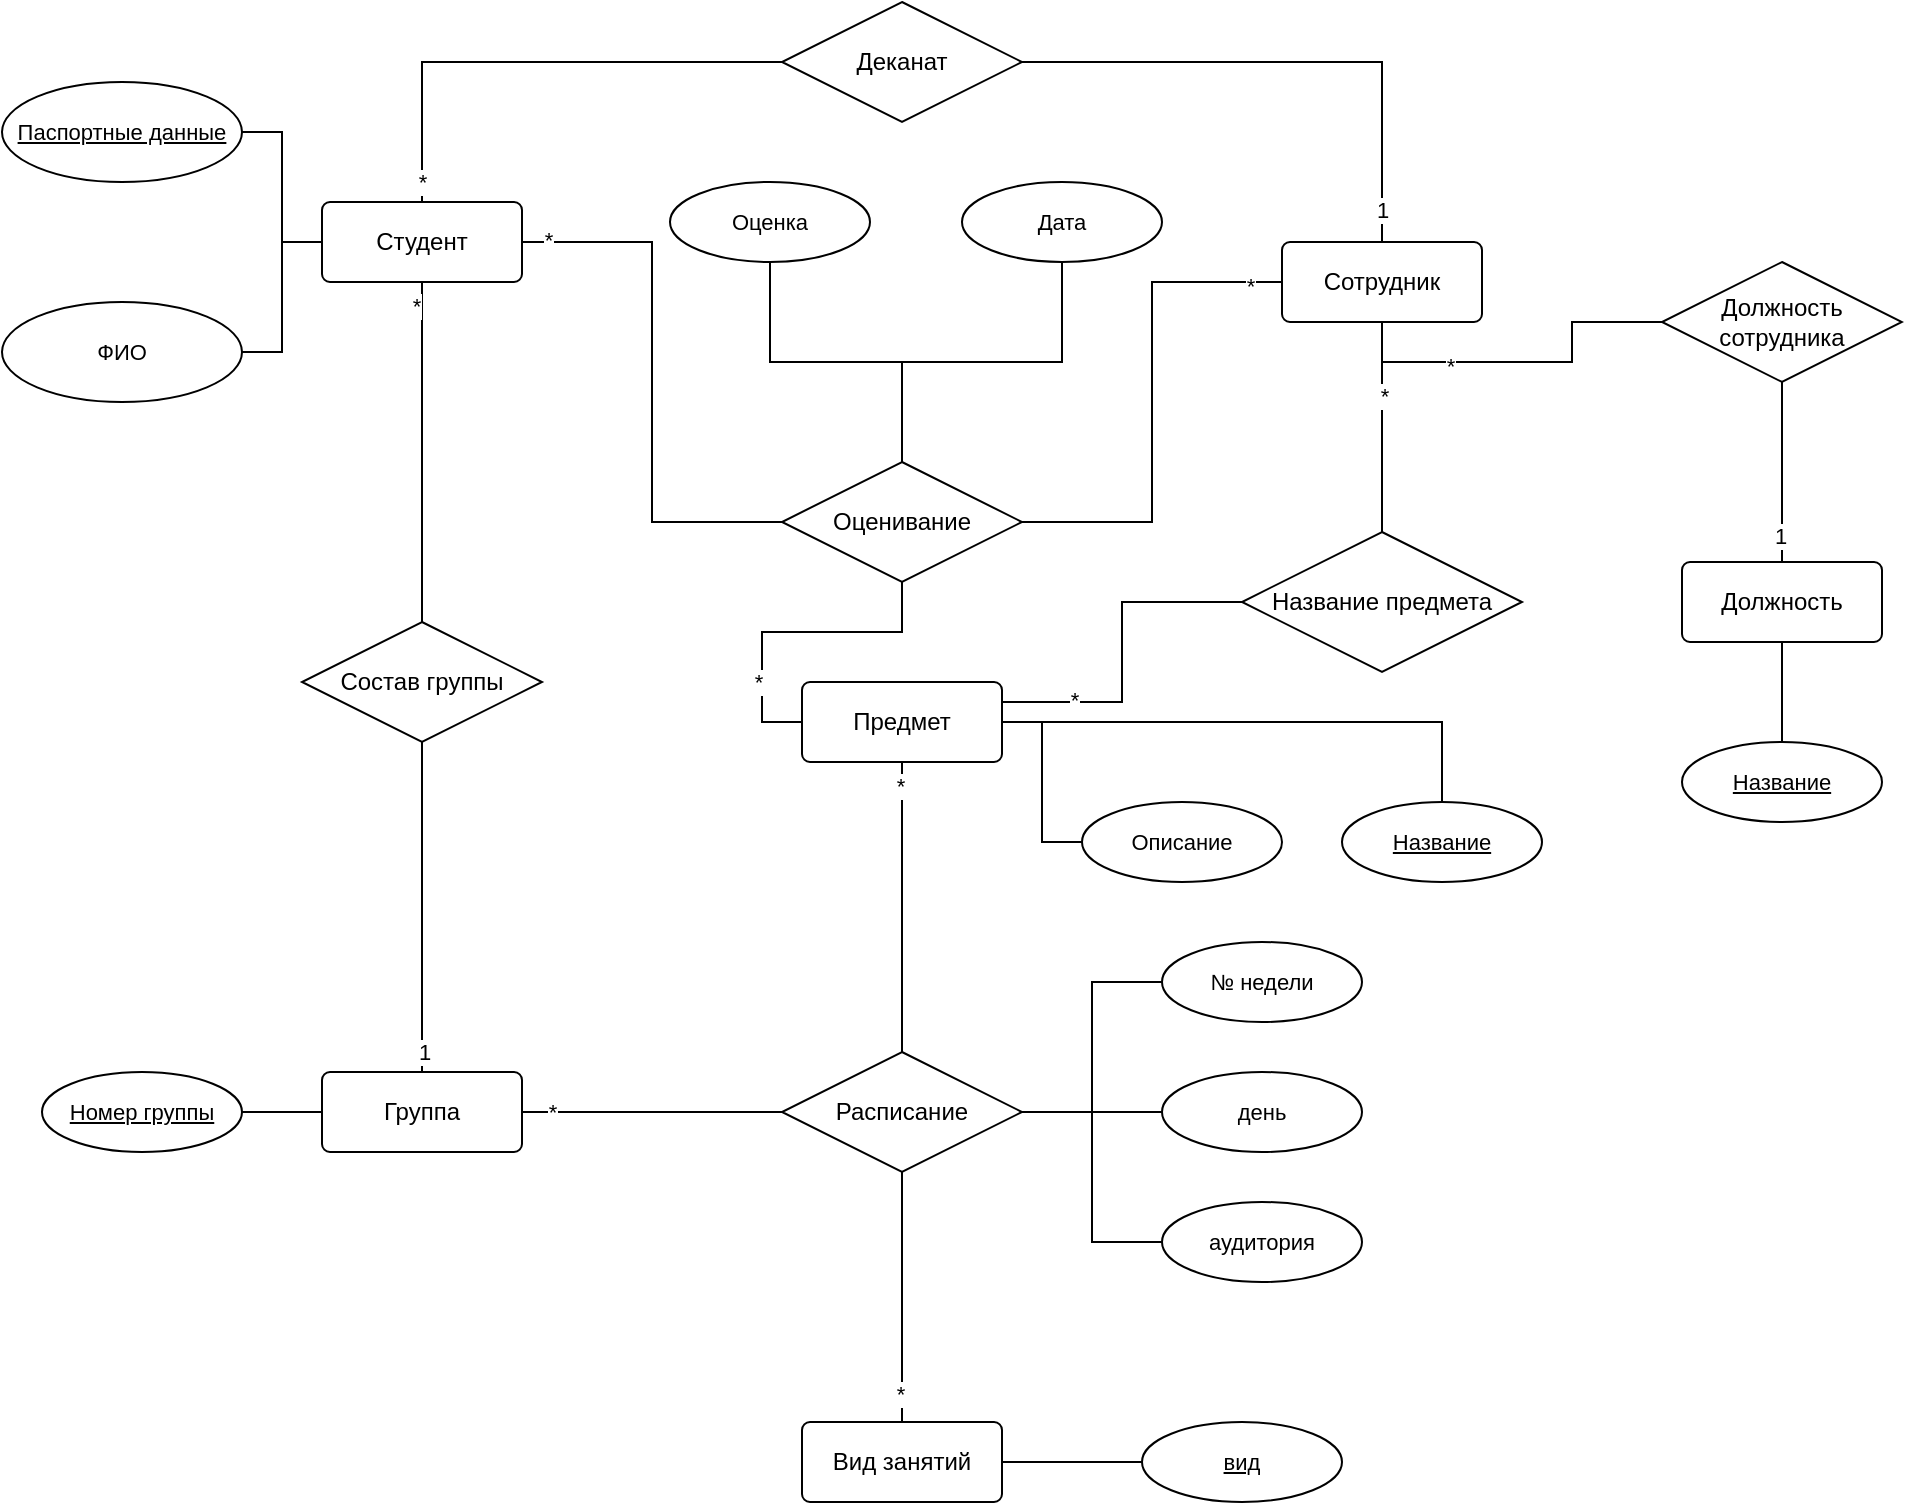 <mxfile version="24.7.10">
  <diagram name="Страница — 1" id="SB3F7TAPo3gbIM2Y3QCS">
    <mxGraphModel dx="782" dy="446" grid="1" gridSize="10" guides="1" tooltips="1" connect="1" arrows="1" fold="1" page="1" pageScale="1" pageWidth="827" pageHeight="1169" math="0" shadow="0">
      <root>
        <mxCell id="0" />
        <mxCell id="1" parent="0" />
        <mxCell id="kLRiGpMpUWYHcSc46owO-39" style="edgeStyle=orthogonalEdgeStyle;rounded=0;orthogonalLoop=1;jettySize=auto;html=1;entryX=0;entryY=0.5;entryDx=0;entryDy=0;strokeColor=default;endArrow=none;endFill=0;exitX=0.5;exitY=0;exitDx=0;exitDy=0;" edge="1" parent="1" source="kLRiGpMpUWYHcSc46owO-27" target="kLRiGpMpUWYHcSc46owO-30">
          <mxGeometry relative="1" as="geometry" />
        </mxCell>
        <mxCell id="kLRiGpMpUWYHcSc46owO-44" value="*" style="edgeLabel;html=1;align=center;verticalAlign=middle;resizable=0;points=[];" vertex="1" connectable="0" parent="kLRiGpMpUWYHcSc46owO-39">
          <mxGeometry x="0.719" y="1" relative="1" as="geometry">
            <mxPoint x="-145" y="61" as="offset" />
          </mxGeometry>
        </mxCell>
        <mxCell id="kLRiGpMpUWYHcSc46owO-67" style="edgeStyle=orthogonalEdgeStyle;shape=connector;rounded=0;orthogonalLoop=1;jettySize=auto;html=1;entryX=0.5;entryY=0;entryDx=0;entryDy=0;strokeColor=default;align=center;verticalAlign=middle;fontFamily=Helvetica;fontSize=11;fontColor=default;labelBackgroundColor=default;endArrow=none;endFill=0;" edge="1" parent="1" source="kLRiGpMpUWYHcSc46owO-27" target="kLRiGpMpUWYHcSc46owO-66">
          <mxGeometry relative="1" as="geometry" />
        </mxCell>
        <mxCell id="kLRiGpMpUWYHcSc46owO-121" value="*" style="edgeLabel;html=1;align=center;verticalAlign=middle;resizable=0;points=[];fontFamily=Helvetica;fontSize=11;fontColor=default;labelBackgroundColor=default;" vertex="1" connectable="0" parent="kLRiGpMpUWYHcSc46owO-67">
          <mxGeometry x="-0.859" y="-3" relative="1" as="geometry">
            <mxPoint as="offset" />
          </mxGeometry>
        </mxCell>
        <mxCell id="kLRiGpMpUWYHcSc46owO-27" value="Студент" style="rounded=1;arcSize=10;whiteSpace=wrap;html=1;align=center;" vertex="1" parent="1">
          <mxGeometry x="190" y="190" width="100" height="40" as="geometry" />
        </mxCell>
        <mxCell id="kLRiGpMpUWYHcSc46owO-49" style="edgeStyle=orthogonalEdgeStyle;shape=connector;rounded=0;orthogonalLoop=1;jettySize=auto;html=1;entryX=0.5;entryY=0;entryDx=0;entryDy=0;strokeColor=default;align=center;verticalAlign=middle;fontFamily=Helvetica;fontSize=11;fontColor=default;labelBackgroundColor=default;endArrow=none;endFill=0;" edge="1" parent="1" source="kLRiGpMpUWYHcSc46owO-30" target="kLRiGpMpUWYHcSc46owO-47">
          <mxGeometry relative="1" as="geometry" />
        </mxCell>
        <mxCell id="kLRiGpMpUWYHcSc46owO-120" value="1" style="edgeLabel;html=1;align=center;verticalAlign=middle;resizable=0;points=[];fontFamily=Helvetica;fontSize=11;fontColor=default;labelBackgroundColor=default;" vertex="1" connectable="0" parent="kLRiGpMpUWYHcSc46owO-49">
          <mxGeometry x="0.878" relative="1" as="geometry">
            <mxPoint as="offset" />
          </mxGeometry>
        </mxCell>
        <mxCell id="kLRiGpMpUWYHcSc46owO-30" value="Деканат" style="shape=rhombus;perimeter=rhombusPerimeter;whiteSpace=wrap;html=1;align=center;" vertex="1" parent="1">
          <mxGeometry x="420" y="90" width="120" height="60" as="geometry" />
        </mxCell>
        <mxCell id="kLRiGpMpUWYHcSc46owO-47" value="Сотрудник" style="rounded=1;arcSize=10;whiteSpace=wrap;html=1;align=center;" vertex="1" parent="1">
          <mxGeometry x="670" y="210" width="100" height="40" as="geometry" />
        </mxCell>
        <mxCell id="kLRiGpMpUWYHcSc46owO-52" value="Группа" style="rounded=1;arcSize=10;whiteSpace=wrap;html=1;align=center;" vertex="1" parent="1">
          <mxGeometry x="190" y="625" width="100" height="40" as="geometry" />
        </mxCell>
        <mxCell id="kLRiGpMpUWYHcSc46owO-56" value="Оценка" style="ellipse;whiteSpace=wrap;html=1;align=center;fontFamily=Helvetica;fontSize=11;fontColor=default;labelBackgroundColor=default;" vertex="1" parent="1">
          <mxGeometry x="364" y="180" width="100" height="40" as="geometry" />
        </mxCell>
        <mxCell id="kLRiGpMpUWYHcSc46owO-64" style="edgeStyle=orthogonalEdgeStyle;shape=connector;rounded=0;orthogonalLoop=1;jettySize=auto;html=1;entryX=0;entryY=0.5;entryDx=0;entryDy=0;strokeColor=default;align=center;verticalAlign=middle;fontFamily=Helvetica;fontSize=11;fontColor=default;labelBackgroundColor=default;endArrow=none;endFill=0;" edge="1" parent="1" source="kLRiGpMpUWYHcSc46owO-57" target="kLRiGpMpUWYHcSc46owO-27">
          <mxGeometry relative="1" as="geometry" />
        </mxCell>
        <mxCell id="kLRiGpMpUWYHcSc46owO-57" value="Паспортные данные" style="ellipse;whiteSpace=wrap;html=1;align=center;fontStyle=4;fontFamily=Helvetica;fontSize=11;fontColor=default;labelBackgroundColor=default;" vertex="1" parent="1">
          <mxGeometry x="30" y="130" width="120" height="50" as="geometry" />
        </mxCell>
        <mxCell id="kLRiGpMpUWYHcSc46owO-60" style="edgeStyle=orthogonalEdgeStyle;shape=connector;rounded=0;orthogonalLoop=1;jettySize=auto;html=1;entryX=0.5;entryY=1;entryDx=0;entryDy=0;strokeColor=default;align=center;verticalAlign=middle;fontFamily=Helvetica;fontSize=11;fontColor=default;labelBackgroundColor=default;endArrow=none;endFill=0;" edge="1" parent="1" source="kLRiGpMpUWYHcSc46owO-58" target="kLRiGpMpUWYHcSc46owO-56">
          <mxGeometry relative="1" as="geometry" />
        </mxCell>
        <mxCell id="kLRiGpMpUWYHcSc46owO-61" style="edgeStyle=orthogonalEdgeStyle;shape=connector;rounded=0;orthogonalLoop=1;jettySize=auto;html=1;entryX=0.5;entryY=1;entryDx=0;entryDy=0;strokeColor=default;align=center;verticalAlign=middle;fontFamily=Helvetica;fontSize=11;fontColor=default;labelBackgroundColor=default;endArrow=none;endFill=0;" edge="1" parent="1" source="kLRiGpMpUWYHcSc46owO-58" target="kLRiGpMpUWYHcSc46owO-59">
          <mxGeometry relative="1" as="geometry" />
        </mxCell>
        <mxCell id="kLRiGpMpUWYHcSc46owO-83" value="" style="edgeStyle=orthogonalEdgeStyle;shape=connector;rounded=0;orthogonalLoop=1;jettySize=auto;html=1;strokeColor=default;align=center;verticalAlign=middle;fontFamily=Helvetica;fontSize=11;fontColor=default;labelBackgroundColor=default;endArrow=none;endFill=0;entryX=0;entryY=0.5;entryDx=0;entryDy=0;" edge="1" parent="1" source="kLRiGpMpUWYHcSc46owO-58" target="kLRiGpMpUWYHcSc46owO-75">
          <mxGeometry relative="1" as="geometry" />
        </mxCell>
        <mxCell id="kLRiGpMpUWYHcSc46owO-129" value="*" style="edgeLabel;html=1;align=center;verticalAlign=middle;resizable=0;points=[];fontFamily=Helvetica;fontSize=11;fontColor=default;labelBackgroundColor=default;" vertex="1" connectable="0" parent="kLRiGpMpUWYHcSc46owO-83">
          <mxGeometry x="0.5" y="-2" relative="1" as="geometry">
            <mxPoint as="offset" />
          </mxGeometry>
        </mxCell>
        <mxCell id="kLRiGpMpUWYHcSc46owO-85" style="edgeStyle=orthogonalEdgeStyle;shape=connector;rounded=0;orthogonalLoop=1;jettySize=auto;html=1;entryX=1;entryY=0.5;entryDx=0;entryDy=0;strokeColor=default;align=center;verticalAlign=middle;fontFamily=Helvetica;fontSize=11;fontColor=default;labelBackgroundColor=default;endArrow=none;endFill=0;" edge="1" parent="1" source="kLRiGpMpUWYHcSc46owO-58" target="kLRiGpMpUWYHcSc46owO-27">
          <mxGeometry relative="1" as="geometry" />
        </mxCell>
        <mxCell id="kLRiGpMpUWYHcSc46owO-119" value="*" style="edgeLabel;html=1;align=center;verticalAlign=middle;resizable=0;points=[];fontFamily=Helvetica;fontSize=11;fontColor=default;labelBackgroundColor=default;" vertex="1" connectable="0" parent="kLRiGpMpUWYHcSc46owO-85">
          <mxGeometry x="0.905" y="-1" relative="1" as="geometry">
            <mxPoint as="offset" />
          </mxGeometry>
        </mxCell>
        <mxCell id="kLRiGpMpUWYHcSc46owO-136" style="edgeStyle=orthogonalEdgeStyle;shape=connector;rounded=0;orthogonalLoop=1;jettySize=auto;html=1;entryX=0;entryY=0.5;entryDx=0;entryDy=0;strokeColor=default;align=center;verticalAlign=middle;fontFamily=Helvetica;fontSize=11;fontColor=default;labelBackgroundColor=default;endArrow=none;endFill=0;" edge="1" parent="1" source="kLRiGpMpUWYHcSc46owO-58" target="kLRiGpMpUWYHcSc46owO-47">
          <mxGeometry relative="1" as="geometry" />
        </mxCell>
        <mxCell id="kLRiGpMpUWYHcSc46owO-137" value="*" style="edgeLabel;html=1;align=center;verticalAlign=middle;resizable=0;points=[];fontFamily=Helvetica;fontSize=11;fontColor=default;labelBackgroundColor=default;" vertex="1" connectable="0" parent="kLRiGpMpUWYHcSc46owO-136">
          <mxGeometry x="0.866" y="-2" relative="1" as="geometry">
            <mxPoint as="offset" />
          </mxGeometry>
        </mxCell>
        <mxCell id="kLRiGpMpUWYHcSc46owO-58" value="Оценивание" style="shape=rhombus;perimeter=rhombusPerimeter;whiteSpace=wrap;html=1;align=center;" vertex="1" parent="1">
          <mxGeometry x="420" y="320" width="120" height="60" as="geometry" />
        </mxCell>
        <mxCell id="kLRiGpMpUWYHcSc46owO-59" value="Дата" style="ellipse;whiteSpace=wrap;html=1;align=center;fontFamily=Helvetica;fontSize=11;fontColor=default;labelBackgroundColor=default;" vertex="1" parent="1">
          <mxGeometry x="510" y="180" width="100" height="40" as="geometry" />
        </mxCell>
        <mxCell id="kLRiGpMpUWYHcSc46owO-65" style="edgeStyle=orthogonalEdgeStyle;shape=connector;rounded=0;orthogonalLoop=1;jettySize=auto;html=1;entryX=0;entryY=0.5;entryDx=0;entryDy=0;strokeColor=default;align=center;verticalAlign=middle;fontFamily=Helvetica;fontSize=11;fontColor=default;labelBackgroundColor=default;endArrow=none;endFill=0;" edge="1" parent="1" source="kLRiGpMpUWYHcSc46owO-62" target="kLRiGpMpUWYHcSc46owO-27">
          <mxGeometry relative="1" as="geometry" />
        </mxCell>
        <mxCell id="kLRiGpMpUWYHcSc46owO-62" value="ФИО" style="ellipse;whiteSpace=wrap;html=1;align=center;fontFamily=Helvetica;fontSize=11;fontColor=default;labelBackgroundColor=default;" vertex="1" parent="1">
          <mxGeometry x="30" y="240" width="120" height="50" as="geometry" />
        </mxCell>
        <mxCell id="kLRiGpMpUWYHcSc46owO-68" style="edgeStyle=orthogonalEdgeStyle;shape=connector;rounded=0;orthogonalLoop=1;jettySize=auto;html=1;entryX=0.5;entryY=0;entryDx=0;entryDy=0;strokeColor=default;align=center;verticalAlign=middle;fontFamily=Helvetica;fontSize=11;fontColor=default;labelBackgroundColor=default;endArrow=none;endFill=0;" edge="1" parent="1" source="kLRiGpMpUWYHcSc46owO-66" target="kLRiGpMpUWYHcSc46owO-52">
          <mxGeometry relative="1" as="geometry" />
        </mxCell>
        <mxCell id="kLRiGpMpUWYHcSc46owO-122" value="1" style="edgeLabel;html=1;align=center;verticalAlign=middle;resizable=0;points=[];fontFamily=Helvetica;fontSize=11;fontColor=default;labelBackgroundColor=default;" vertex="1" connectable="0" parent="kLRiGpMpUWYHcSc46owO-68">
          <mxGeometry x="0.88" y="1" relative="1" as="geometry">
            <mxPoint as="offset" />
          </mxGeometry>
        </mxCell>
        <mxCell id="kLRiGpMpUWYHcSc46owO-66" value="Состав группы" style="shape=rhombus;perimeter=rhombusPerimeter;whiteSpace=wrap;html=1;align=center;" vertex="1" parent="1">
          <mxGeometry x="180" y="400" width="120" height="60" as="geometry" />
        </mxCell>
        <mxCell id="kLRiGpMpUWYHcSc46owO-73" style="edgeStyle=orthogonalEdgeStyle;shape=connector;rounded=0;orthogonalLoop=1;jettySize=auto;html=1;entryX=0;entryY=0.5;entryDx=0;entryDy=0;strokeColor=default;align=center;verticalAlign=middle;fontFamily=Helvetica;fontSize=11;fontColor=default;labelBackgroundColor=default;endArrow=none;endFill=0;" edge="1" parent="1" source="kLRiGpMpUWYHcSc46owO-72" target="kLRiGpMpUWYHcSc46owO-52">
          <mxGeometry relative="1" as="geometry" />
        </mxCell>
        <mxCell id="kLRiGpMpUWYHcSc46owO-72" value="Номер группы" style="ellipse;whiteSpace=wrap;html=1;align=center;fontStyle=4;fontFamily=Helvetica;fontSize=11;fontColor=default;labelBackgroundColor=default;" vertex="1" parent="1">
          <mxGeometry x="50" y="625" width="100" height="40" as="geometry" />
        </mxCell>
        <mxCell id="kLRiGpMpUWYHcSc46owO-89" style="edgeStyle=orthogonalEdgeStyle;shape=connector;rounded=0;orthogonalLoop=1;jettySize=auto;html=1;entryX=0.5;entryY=1;entryDx=0;entryDy=0;strokeColor=default;align=center;verticalAlign=middle;fontFamily=Helvetica;fontSize=11;fontColor=default;labelBackgroundColor=default;endArrow=none;endFill=0;" edge="1" parent="1" source="kLRiGpMpUWYHcSc46owO-74" target="kLRiGpMpUWYHcSc46owO-75">
          <mxGeometry relative="1" as="geometry" />
        </mxCell>
        <mxCell id="kLRiGpMpUWYHcSc46owO-126" value="*" style="edgeLabel;html=1;align=center;verticalAlign=middle;resizable=0;points=[];fontFamily=Helvetica;fontSize=11;fontColor=default;labelBackgroundColor=default;" vertex="1" connectable="0" parent="kLRiGpMpUWYHcSc46owO-89">
          <mxGeometry x="0.835" y="1" relative="1" as="geometry">
            <mxPoint as="offset" />
          </mxGeometry>
        </mxCell>
        <mxCell id="kLRiGpMpUWYHcSc46owO-100" style="edgeStyle=orthogonalEdgeStyle;shape=connector;rounded=0;orthogonalLoop=1;jettySize=auto;html=1;entryX=1;entryY=0.5;entryDx=0;entryDy=0;strokeColor=default;align=center;verticalAlign=middle;fontFamily=Helvetica;fontSize=11;fontColor=default;labelBackgroundColor=default;endArrow=none;endFill=0;" edge="1" parent="1" source="kLRiGpMpUWYHcSc46owO-74" target="kLRiGpMpUWYHcSc46owO-52">
          <mxGeometry relative="1" as="geometry" />
        </mxCell>
        <mxCell id="kLRiGpMpUWYHcSc46owO-123" value="*" style="edgeLabel;html=1;align=center;verticalAlign=middle;resizable=0;points=[];fontFamily=Helvetica;fontSize=11;fontColor=default;labelBackgroundColor=default;" vertex="1" connectable="0" parent="kLRiGpMpUWYHcSc46owO-100">
          <mxGeometry x="0.78" relative="1" as="geometry">
            <mxPoint as="offset" />
          </mxGeometry>
        </mxCell>
        <mxCell id="kLRiGpMpUWYHcSc46owO-74" value="Расписание" style="shape=rhombus;perimeter=rhombusPerimeter;whiteSpace=wrap;html=1;align=center;" vertex="1" parent="1">
          <mxGeometry x="420" y="615" width="120" height="60" as="geometry" />
        </mxCell>
        <mxCell id="kLRiGpMpUWYHcSc46owO-81" value="" style="edgeStyle=orthogonalEdgeStyle;shape=connector;rounded=0;orthogonalLoop=1;jettySize=auto;html=1;strokeColor=default;align=center;verticalAlign=middle;fontFamily=Helvetica;fontSize=11;fontColor=default;labelBackgroundColor=default;endArrow=none;endFill=0;" edge="1" parent="1" source="kLRiGpMpUWYHcSc46owO-75" target="kLRiGpMpUWYHcSc46owO-80">
          <mxGeometry relative="1" as="geometry" />
        </mxCell>
        <mxCell id="kLRiGpMpUWYHcSc46owO-82" style="edgeStyle=orthogonalEdgeStyle;shape=connector;rounded=0;orthogonalLoop=1;jettySize=auto;html=1;entryX=0;entryY=0.5;entryDx=0;entryDy=0;strokeColor=default;align=center;verticalAlign=middle;fontFamily=Helvetica;fontSize=11;fontColor=default;labelBackgroundColor=default;endArrow=none;endFill=0;" edge="1" parent="1" source="kLRiGpMpUWYHcSc46owO-75" target="kLRiGpMpUWYHcSc46owO-77">
          <mxGeometry relative="1" as="geometry" />
        </mxCell>
        <mxCell id="kLRiGpMpUWYHcSc46owO-75" value="Предмет" style="rounded=1;arcSize=10;whiteSpace=wrap;html=1;align=center;" vertex="1" parent="1">
          <mxGeometry x="430" y="430" width="100" height="40" as="geometry" />
        </mxCell>
        <mxCell id="kLRiGpMpUWYHcSc46owO-77" value="Описание" style="ellipse;whiteSpace=wrap;html=1;align=center;fontFamily=Helvetica;fontSize=11;fontColor=default;labelBackgroundColor=default;" vertex="1" parent="1">
          <mxGeometry x="570" y="490" width="100" height="40" as="geometry" />
        </mxCell>
        <mxCell id="kLRiGpMpUWYHcSc46owO-80" value="Название" style="ellipse;whiteSpace=wrap;html=1;align=center;fontStyle=4;fontFamily=Helvetica;fontSize=11;fontColor=default;labelBackgroundColor=default;" vertex="1" parent="1">
          <mxGeometry x="700" y="490" width="100" height="40" as="geometry" />
        </mxCell>
        <mxCell id="kLRiGpMpUWYHcSc46owO-88" style="edgeStyle=orthogonalEdgeStyle;shape=connector;rounded=0;orthogonalLoop=1;jettySize=auto;html=1;entryX=0.5;entryY=1;entryDx=0;entryDy=0;strokeColor=default;align=center;verticalAlign=middle;fontFamily=Helvetica;fontSize=11;fontColor=default;labelBackgroundColor=default;endArrow=none;endFill=0;" edge="1" parent="1" source="kLRiGpMpUWYHcSc46owO-86" target="kLRiGpMpUWYHcSc46owO-47">
          <mxGeometry relative="1" as="geometry" />
        </mxCell>
        <mxCell id="kLRiGpMpUWYHcSc46owO-115" value="*" style="edgeLabel;html=1;align=center;verticalAlign=middle;resizable=0;points=[];fontFamily=Helvetica;fontSize=11;fontColor=default;labelBackgroundColor=default;" vertex="1" connectable="0" parent="kLRiGpMpUWYHcSc46owO-88">
          <mxGeometry x="0.309" y="-1" relative="1" as="geometry">
            <mxPoint as="offset" />
          </mxGeometry>
        </mxCell>
        <mxCell id="kLRiGpMpUWYHcSc46owO-127" style="edgeStyle=orthogonalEdgeStyle;shape=connector;rounded=0;orthogonalLoop=1;jettySize=auto;html=1;entryX=1;entryY=0.25;entryDx=0;entryDy=0;strokeColor=default;align=center;verticalAlign=middle;fontFamily=Helvetica;fontSize=11;fontColor=default;labelBackgroundColor=default;endArrow=none;endFill=0;" edge="1" parent="1" source="kLRiGpMpUWYHcSc46owO-86" target="kLRiGpMpUWYHcSc46owO-75">
          <mxGeometry relative="1" as="geometry" />
        </mxCell>
        <mxCell id="kLRiGpMpUWYHcSc46owO-130" value="*" style="edgeLabel;html=1;align=center;verticalAlign=middle;resizable=0;points=[];fontFamily=Helvetica;fontSize=11;fontColor=default;labelBackgroundColor=default;" vertex="1" connectable="0" parent="kLRiGpMpUWYHcSc46owO-127">
          <mxGeometry x="0.578" y="-1" relative="1" as="geometry">
            <mxPoint as="offset" />
          </mxGeometry>
        </mxCell>
        <mxCell id="kLRiGpMpUWYHcSc46owO-86" value="Название предмета" style="shape=rhombus;perimeter=rhombusPerimeter;whiteSpace=wrap;html=1;align=center;" vertex="1" parent="1">
          <mxGeometry x="650" y="355" width="140" height="70" as="geometry" />
        </mxCell>
        <mxCell id="kLRiGpMpUWYHcSc46owO-97" style="edgeStyle=orthogonalEdgeStyle;shape=connector;rounded=0;orthogonalLoop=1;jettySize=auto;html=1;entryX=1;entryY=0.5;entryDx=0;entryDy=0;strokeColor=default;align=center;verticalAlign=middle;fontFamily=Helvetica;fontSize=11;fontColor=default;labelBackgroundColor=default;endArrow=none;endFill=0;" edge="1" parent="1" source="kLRiGpMpUWYHcSc46owO-91" target="kLRiGpMpUWYHcSc46owO-74">
          <mxGeometry relative="1" as="geometry" />
        </mxCell>
        <mxCell id="kLRiGpMpUWYHcSc46owO-91" value="№ недели" style="ellipse;whiteSpace=wrap;html=1;align=center;fontFamily=Helvetica;fontSize=11;fontColor=default;labelBackgroundColor=default;" vertex="1" parent="1">
          <mxGeometry x="610" y="560" width="100" height="40" as="geometry" />
        </mxCell>
        <mxCell id="kLRiGpMpUWYHcSc46owO-98" style="edgeStyle=orthogonalEdgeStyle;shape=connector;rounded=0;orthogonalLoop=1;jettySize=auto;html=1;strokeColor=default;align=center;verticalAlign=middle;fontFamily=Helvetica;fontSize=11;fontColor=default;labelBackgroundColor=default;endArrow=none;endFill=0;" edge="1" parent="1" source="kLRiGpMpUWYHcSc46owO-92" target="kLRiGpMpUWYHcSc46owO-74">
          <mxGeometry relative="1" as="geometry" />
        </mxCell>
        <mxCell id="kLRiGpMpUWYHcSc46owO-92" value="день" style="ellipse;whiteSpace=wrap;html=1;align=center;fontFamily=Helvetica;fontSize=11;fontColor=default;labelBackgroundColor=default;" vertex="1" parent="1">
          <mxGeometry x="610" y="625" width="100" height="40" as="geometry" />
        </mxCell>
        <mxCell id="kLRiGpMpUWYHcSc46owO-99" style="edgeStyle=orthogonalEdgeStyle;shape=connector;rounded=0;orthogonalLoop=1;jettySize=auto;html=1;entryX=1;entryY=0.5;entryDx=0;entryDy=0;strokeColor=default;align=center;verticalAlign=middle;fontFamily=Helvetica;fontSize=11;fontColor=default;labelBackgroundColor=default;endArrow=none;endFill=0;" edge="1" parent="1" source="kLRiGpMpUWYHcSc46owO-93" target="kLRiGpMpUWYHcSc46owO-74">
          <mxGeometry relative="1" as="geometry" />
        </mxCell>
        <mxCell id="kLRiGpMpUWYHcSc46owO-93" value="аудитория" style="ellipse;whiteSpace=wrap;html=1;align=center;fontFamily=Helvetica;fontSize=11;fontColor=default;labelBackgroundColor=default;" vertex="1" parent="1">
          <mxGeometry x="610" y="690" width="100" height="40" as="geometry" />
        </mxCell>
        <mxCell id="kLRiGpMpUWYHcSc46owO-102" style="edgeStyle=orthogonalEdgeStyle;shape=connector;rounded=0;orthogonalLoop=1;jettySize=auto;html=1;entryX=0.5;entryY=1;entryDx=0;entryDy=0;strokeColor=default;align=center;verticalAlign=middle;fontFamily=Helvetica;fontSize=11;fontColor=default;labelBackgroundColor=default;endArrow=none;endFill=0;" edge="1" parent="1" source="kLRiGpMpUWYHcSc46owO-101" target="kLRiGpMpUWYHcSc46owO-74">
          <mxGeometry relative="1" as="geometry" />
        </mxCell>
        <mxCell id="kLRiGpMpUWYHcSc46owO-124" value="*" style="edgeLabel;html=1;align=center;verticalAlign=middle;resizable=0;points=[];fontFamily=Helvetica;fontSize=11;fontColor=default;labelBackgroundColor=default;" vertex="1" connectable="0" parent="kLRiGpMpUWYHcSc46owO-102">
          <mxGeometry x="-0.767" y="1" relative="1" as="geometry">
            <mxPoint as="offset" />
          </mxGeometry>
        </mxCell>
        <mxCell id="kLRiGpMpUWYHcSc46owO-101" value="Вид занятий" style="rounded=1;arcSize=10;whiteSpace=wrap;html=1;align=center;" vertex="1" parent="1">
          <mxGeometry x="430" y="800" width="100" height="40" as="geometry" />
        </mxCell>
        <mxCell id="kLRiGpMpUWYHcSc46owO-104" value="" style="edgeStyle=orthogonalEdgeStyle;shape=connector;rounded=0;orthogonalLoop=1;jettySize=auto;html=1;strokeColor=default;align=center;verticalAlign=middle;fontFamily=Helvetica;fontSize=11;fontColor=default;labelBackgroundColor=default;endArrow=none;endFill=0;" edge="1" parent="1" source="kLRiGpMpUWYHcSc46owO-103" target="kLRiGpMpUWYHcSc46owO-101">
          <mxGeometry relative="1" as="geometry" />
        </mxCell>
        <mxCell id="kLRiGpMpUWYHcSc46owO-103" value="вид" style="ellipse;whiteSpace=wrap;html=1;align=center;fontStyle=4;fontFamily=Helvetica;fontSize=11;fontColor=default;labelBackgroundColor=default;" vertex="1" parent="1">
          <mxGeometry x="600" y="800" width="100" height="40" as="geometry" />
        </mxCell>
        <mxCell id="kLRiGpMpUWYHcSc46owO-107" style="edgeStyle=orthogonalEdgeStyle;shape=connector;rounded=0;orthogonalLoop=1;jettySize=auto;html=1;entryX=0.5;entryY=1;entryDx=0;entryDy=0;strokeColor=default;align=center;verticalAlign=middle;fontFamily=Helvetica;fontSize=11;fontColor=default;labelBackgroundColor=default;endArrow=none;endFill=0;" edge="1" parent="1" source="kLRiGpMpUWYHcSc46owO-106" target="kLRiGpMpUWYHcSc46owO-47">
          <mxGeometry relative="1" as="geometry" />
        </mxCell>
        <mxCell id="kLRiGpMpUWYHcSc46owO-134" value="*" style="edgeLabel;html=1;align=center;verticalAlign=middle;resizable=0;points=[];fontFamily=Helvetica;fontSize=11;fontColor=default;labelBackgroundColor=default;" vertex="1" connectable="0" parent="kLRiGpMpUWYHcSc46owO-107">
          <mxGeometry x="0.403" y="2" relative="1" as="geometry">
            <mxPoint as="offset" />
          </mxGeometry>
        </mxCell>
        <mxCell id="kLRiGpMpUWYHcSc46owO-106" value="Должность сотрудника" style="shape=rhombus;perimeter=rhombusPerimeter;whiteSpace=wrap;html=1;align=center;" vertex="1" parent="1">
          <mxGeometry x="860" y="220" width="120" height="60" as="geometry" />
        </mxCell>
        <mxCell id="kLRiGpMpUWYHcSc46owO-111" value="" style="edgeStyle=orthogonalEdgeStyle;shape=connector;rounded=0;orthogonalLoop=1;jettySize=auto;html=1;strokeColor=default;align=center;verticalAlign=middle;fontFamily=Helvetica;fontSize=11;fontColor=default;labelBackgroundColor=default;endArrow=none;endFill=0;" edge="1" parent="1" source="kLRiGpMpUWYHcSc46owO-110" target="kLRiGpMpUWYHcSc46owO-106">
          <mxGeometry relative="1" as="geometry" />
        </mxCell>
        <mxCell id="kLRiGpMpUWYHcSc46owO-131" value="" style="edgeStyle=orthogonalEdgeStyle;shape=connector;rounded=0;orthogonalLoop=1;jettySize=auto;html=1;strokeColor=default;align=center;verticalAlign=middle;fontFamily=Helvetica;fontSize=11;fontColor=default;labelBackgroundColor=default;endArrow=none;endFill=0;" edge="1" parent="1" source="kLRiGpMpUWYHcSc46owO-110" target="kLRiGpMpUWYHcSc46owO-106">
          <mxGeometry relative="1" as="geometry" />
        </mxCell>
        <mxCell id="kLRiGpMpUWYHcSc46owO-133" value="1" style="edgeLabel;html=1;align=center;verticalAlign=middle;resizable=0;points=[];fontFamily=Helvetica;fontSize=11;fontColor=default;labelBackgroundColor=default;" vertex="1" connectable="0" parent="kLRiGpMpUWYHcSc46owO-131">
          <mxGeometry x="-0.715" y="1" relative="1" as="geometry">
            <mxPoint as="offset" />
          </mxGeometry>
        </mxCell>
        <mxCell id="kLRiGpMpUWYHcSc46owO-110" value="Должность" style="rounded=1;arcSize=10;whiteSpace=wrap;html=1;align=center;" vertex="1" parent="1">
          <mxGeometry x="870" y="370" width="100" height="40" as="geometry" />
        </mxCell>
        <mxCell id="kLRiGpMpUWYHcSc46owO-113" value="" style="edgeStyle=orthogonalEdgeStyle;shape=connector;rounded=0;orthogonalLoop=1;jettySize=auto;html=1;strokeColor=default;align=center;verticalAlign=middle;fontFamily=Helvetica;fontSize=11;fontColor=default;labelBackgroundColor=default;endArrow=none;endFill=0;" edge="1" parent="1" source="kLRiGpMpUWYHcSc46owO-112" target="kLRiGpMpUWYHcSc46owO-110">
          <mxGeometry relative="1" as="geometry" />
        </mxCell>
        <mxCell id="kLRiGpMpUWYHcSc46owO-112" value="Название" style="ellipse;whiteSpace=wrap;html=1;align=center;fontStyle=4;fontFamily=Helvetica;fontSize=11;fontColor=default;labelBackgroundColor=default;" vertex="1" parent="1">
          <mxGeometry x="870" y="460" width="100" height="40" as="geometry" />
        </mxCell>
      </root>
    </mxGraphModel>
  </diagram>
</mxfile>
